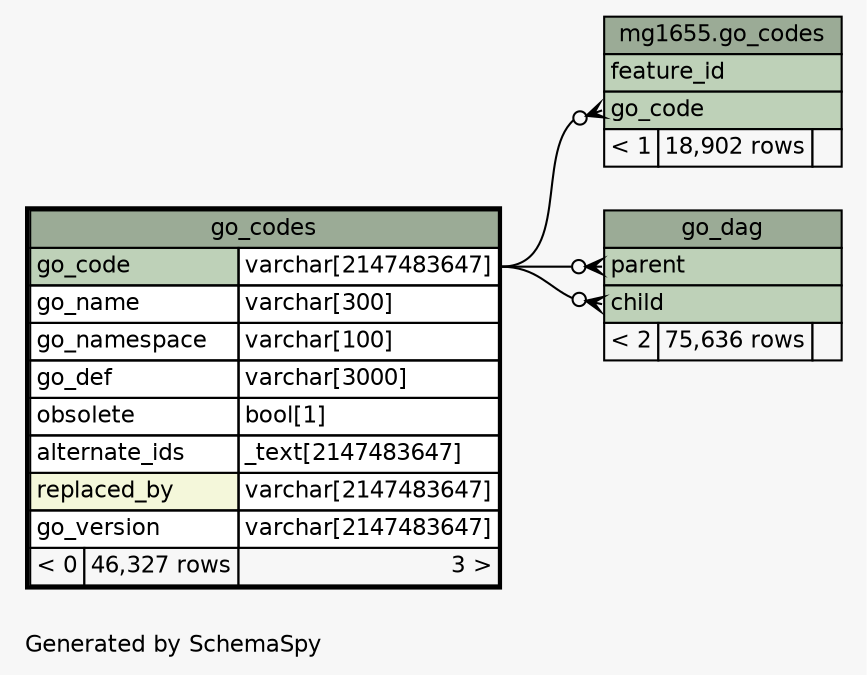 // dot 2.28.0 on Mac OS X 10.12.4
// SchemaSpy rev 590
digraph "oneDegreeRelationshipsDiagram" {
  graph [
    rankdir="RL"
    bgcolor="#f7f7f7"
    label="\nGenerated by SchemaSpy"
    labeljust="l"
    nodesep="0.18"
    ranksep="0.46"
    fontname="Helvetica"
    fontsize="11"
  ];
  node [
    fontname="Helvetica"
    fontsize="11"
    shape="plaintext"
  ];
  edge [
    arrowsize="0.8"
  ];
  "mg1655.go_codes":"go_code":w -> "go_codes":"go_code.type":e [arrowhead=none dir=back arrowtail=crowodot];
  "go_dag":"child":w -> "go_codes":"go_code.type":e [arrowhead=none dir=back arrowtail=crowodot];
  "go_dag":"parent":w -> "go_codes":"go_code.type":e [arrowhead=none dir=back arrowtail=crowodot];
  "mg1655.go_codes" [
    label=<
    <TABLE BORDER="0" CELLBORDER="1" CELLSPACING="0" BGCOLOR="#ffffff">
      <TR><TD COLSPAN="3" BGCOLOR="#9bab96" ALIGN="CENTER">mg1655.go_codes</TD></TR>
      <TR><TD PORT="feature_id" COLSPAN="3" BGCOLOR="#bed1b8" ALIGN="LEFT">feature_id</TD></TR>
      <TR><TD PORT="go_code" COLSPAN="3" BGCOLOR="#bed1b8" ALIGN="LEFT">go_code</TD></TR>
      <TR><TD ALIGN="LEFT" BGCOLOR="#f7f7f7">&lt; 1</TD><TD ALIGN="RIGHT" BGCOLOR="#f7f7f7">18,902 rows</TD><TD ALIGN="RIGHT" BGCOLOR="#f7f7f7">  </TD></TR>
    </TABLE>>
    URL="../../mg1655/tables/go_codes.html"
    tooltip="mg1655.go_codes"
  ];
  "go_codes" [
    label=<
    <TABLE BORDER="2" CELLBORDER="1" CELLSPACING="0" BGCOLOR="#ffffff">
      <TR><TD COLSPAN="3" BGCOLOR="#9bab96" ALIGN="CENTER">go_codes</TD></TR>
      <TR><TD PORT="go_code" COLSPAN="2" BGCOLOR="#bed1b8" ALIGN="LEFT">go_code</TD><TD PORT="go_code.type" ALIGN="LEFT">varchar[2147483647]</TD></TR>
      <TR><TD PORT="go_name" COLSPAN="2" ALIGN="LEFT">go_name</TD><TD PORT="go_name.type" ALIGN="LEFT">varchar[300]</TD></TR>
      <TR><TD PORT="go_namespace" COLSPAN="2" ALIGN="LEFT">go_namespace</TD><TD PORT="go_namespace.type" ALIGN="LEFT">varchar[100]</TD></TR>
      <TR><TD PORT="go_def" COLSPAN="2" ALIGN="LEFT">go_def</TD><TD PORT="go_def.type" ALIGN="LEFT">varchar[3000]</TD></TR>
      <TR><TD PORT="obsolete" COLSPAN="2" ALIGN="LEFT">obsolete</TD><TD PORT="obsolete.type" ALIGN="LEFT">bool[1]</TD></TR>
      <TR><TD PORT="alternate_ids" COLSPAN="2" ALIGN="LEFT">alternate_ids</TD><TD PORT="alternate_ids.type" ALIGN="LEFT">_text[2147483647]</TD></TR>
      <TR><TD PORT="replaced_by" COLSPAN="2" BGCOLOR="#f4f7da" ALIGN="LEFT">replaced_by</TD><TD PORT="replaced_by.type" ALIGN="LEFT">varchar[2147483647]</TD></TR>
      <TR><TD PORT="go_version" COLSPAN="2" ALIGN="LEFT">go_version</TD><TD PORT="go_version.type" ALIGN="LEFT">varchar[2147483647]</TD></TR>
      <TR><TD ALIGN="LEFT" BGCOLOR="#f7f7f7">&lt; 0</TD><TD ALIGN="RIGHT" BGCOLOR="#f7f7f7">46,327 rows</TD><TD ALIGN="RIGHT" BGCOLOR="#f7f7f7">3 &gt;</TD></TR>
    </TABLE>>
    URL="go_codes.html"
    tooltip="go_codes"
  ];
  "go_dag" [
    label=<
    <TABLE BORDER="0" CELLBORDER="1" CELLSPACING="0" BGCOLOR="#ffffff">
      <TR><TD COLSPAN="3" BGCOLOR="#9bab96" ALIGN="CENTER">go_dag</TD></TR>
      <TR><TD PORT="parent" COLSPAN="3" BGCOLOR="#bed1b8" ALIGN="LEFT">parent</TD></TR>
      <TR><TD PORT="child" COLSPAN="3" BGCOLOR="#bed1b8" ALIGN="LEFT">child</TD></TR>
      <TR><TD ALIGN="LEFT" BGCOLOR="#f7f7f7">&lt; 2</TD><TD ALIGN="RIGHT" BGCOLOR="#f7f7f7">75,636 rows</TD><TD ALIGN="RIGHT" BGCOLOR="#f7f7f7">  </TD></TR>
    </TABLE>>
    URL="go_dag.html"
    tooltip="go_dag"
  ];
}
